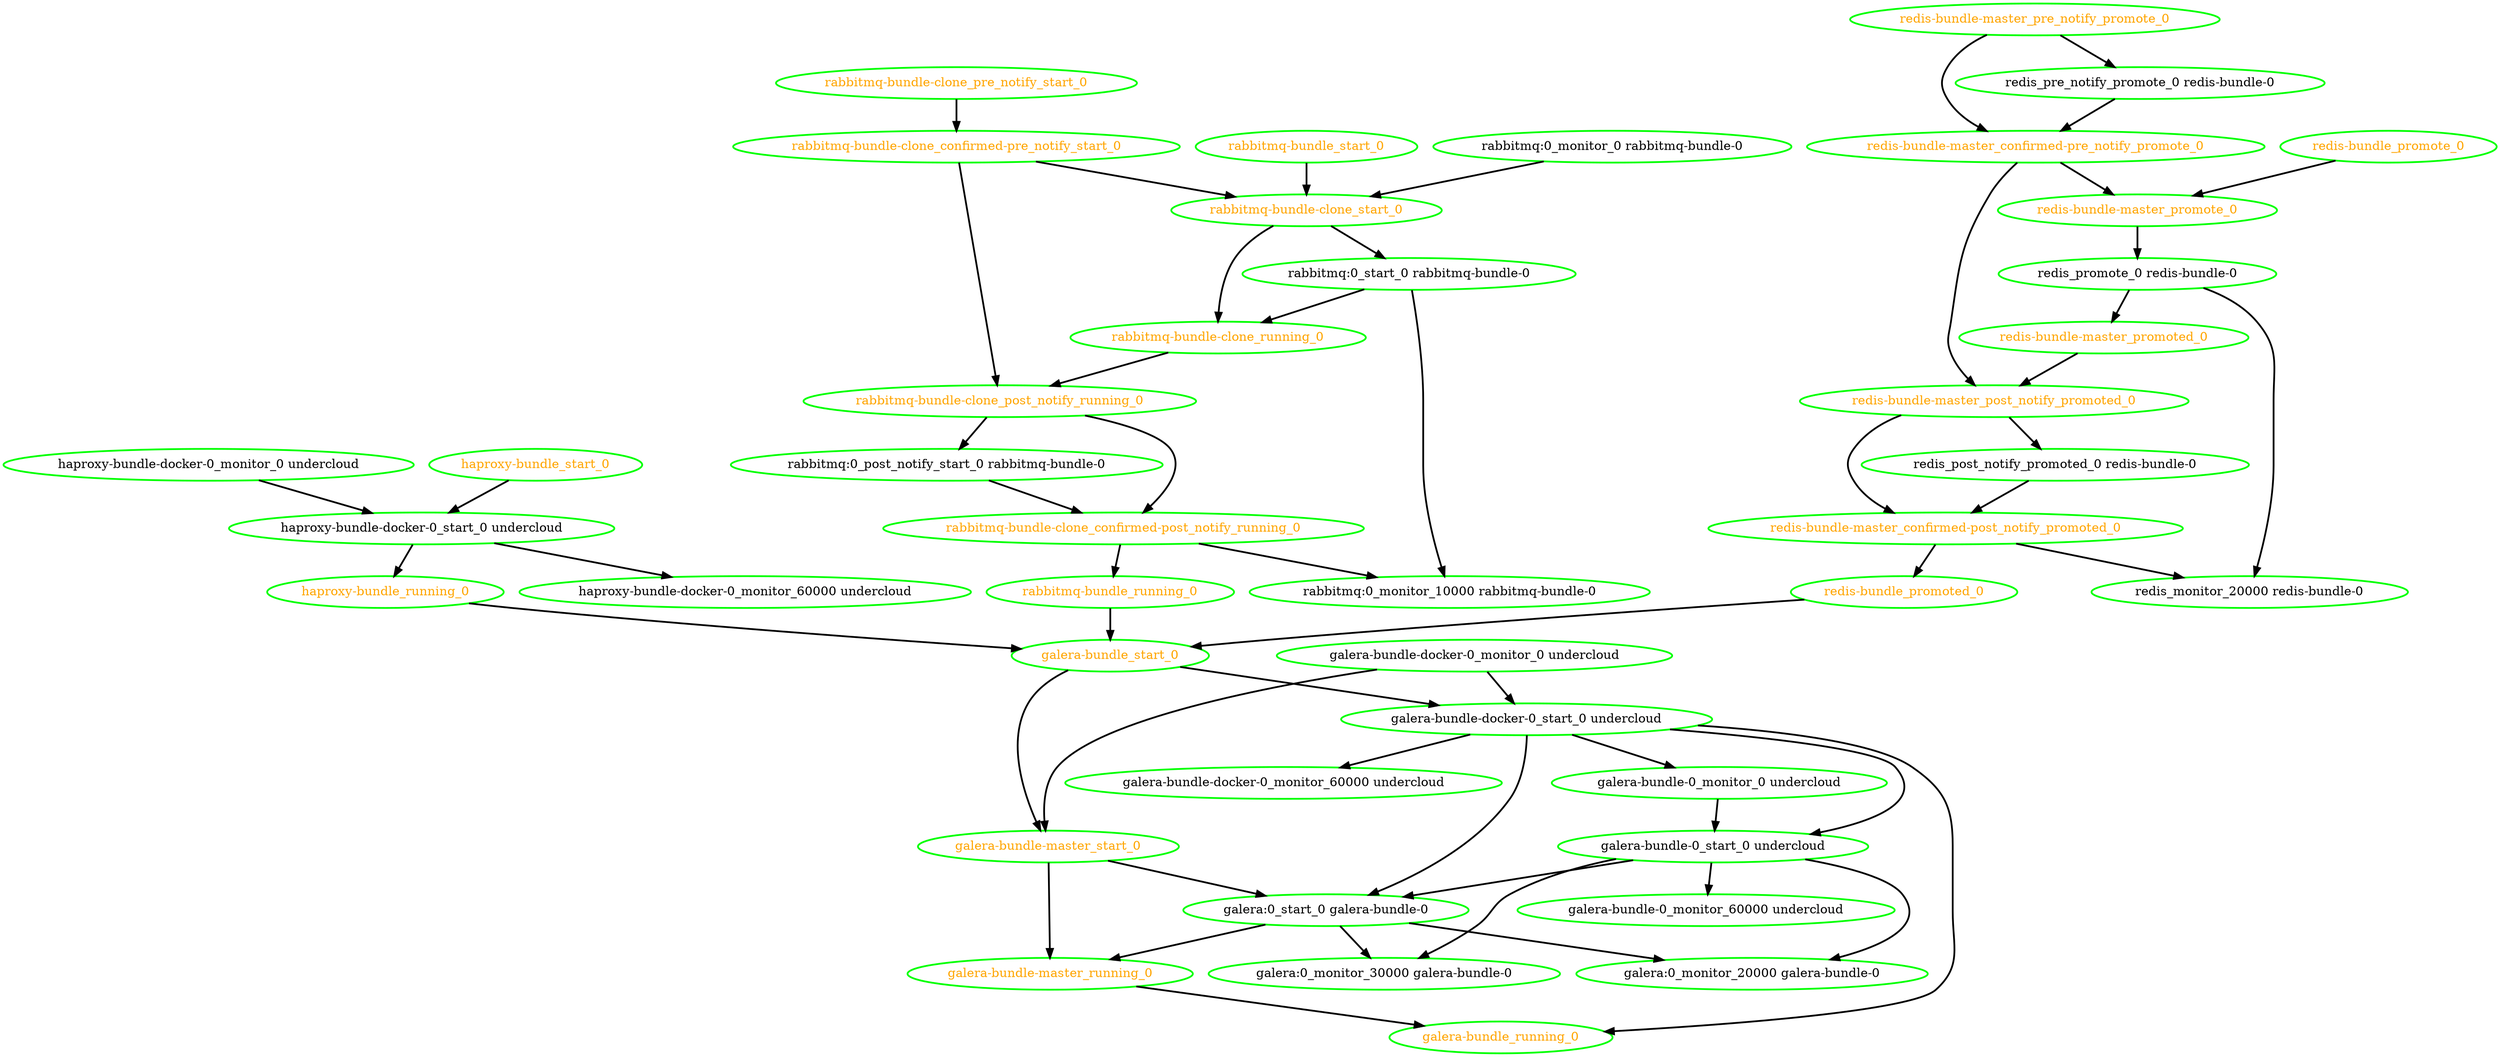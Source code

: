digraph "g" {
"galera-bundle-0_monitor_0 undercloud" -> "galera-bundle-0_start_0 undercloud" [ style = bold]
"galera-bundle-0_monitor_0 undercloud" [ style=bold color="green" fontcolor="black"]
"galera-bundle-0_monitor_60000 undercloud" [ style=bold color="green" fontcolor="black"]
"galera-bundle-0_start_0 undercloud" -> "galera-bundle-0_monitor_60000 undercloud" [ style = bold]
"galera-bundle-0_start_0 undercloud" -> "galera:0_monitor_20000 galera-bundle-0" [ style = bold]
"galera-bundle-0_start_0 undercloud" -> "galera:0_monitor_30000 galera-bundle-0" [ style = bold]
"galera-bundle-0_start_0 undercloud" -> "galera:0_start_0 galera-bundle-0" [ style = bold]
"galera-bundle-0_start_0 undercloud" [ style=bold color="green" fontcolor="black"]
"galera-bundle-docker-0_monitor_0 undercloud" -> "galera-bundle-docker-0_start_0 undercloud" [ style = bold]
"galera-bundle-docker-0_monitor_0 undercloud" -> "galera-bundle-master_start_0" [ style = bold]
"galera-bundle-docker-0_monitor_0 undercloud" [ style=bold color="green" fontcolor="black"]
"galera-bundle-docker-0_monitor_60000 undercloud" [ style=bold color="green" fontcolor="black"]
"galera-bundle-docker-0_start_0 undercloud" -> "galera-bundle-0_monitor_0 undercloud" [ style = bold]
"galera-bundle-docker-0_start_0 undercloud" -> "galera-bundle-0_start_0 undercloud" [ style = bold]
"galera-bundle-docker-0_start_0 undercloud" -> "galera-bundle-docker-0_monitor_60000 undercloud" [ style = bold]
"galera-bundle-docker-0_start_0 undercloud" -> "galera-bundle_running_0" [ style = bold]
"galera-bundle-docker-0_start_0 undercloud" -> "galera:0_start_0 galera-bundle-0" [ style = bold]
"galera-bundle-docker-0_start_0 undercloud" [ style=bold color="green" fontcolor="black"]
"galera-bundle-master_running_0" -> "galera-bundle_running_0" [ style = bold]
"galera-bundle-master_running_0" [ style=bold color="green" fontcolor="orange"]
"galera-bundle-master_start_0" -> "galera-bundle-master_running_0" [ style = bold]
"galera-bundle-master_start_0" -> "galera:0_start_0 galera-bundle-0" [ style = bold]
"galera-bundle-master_start_0" [ style=bold color="green" fontcolor="orange"]
"galera-bundle_running_0" [ style=bold color="green" fontcolor="orange"]
"galera-bundle_start_0" -> "galera-bundle-docker-0_start_0 undercloud" [ style = bold]
"galera-bundle_start_0" -> "galera-bundle-master_start_0" [ style = bold]
"galera-bundle_start_0" [ style=bold color="green" fontcolor="orange"]
"galera:0_monitor_20000 galera-bundle-0" [ style=bold color="green" fontcolor="black"]
"galera:0_monitor_30000 galera-bundle-0" [ style=bold color="green" fontcolor="black"]
"galera:0_start_0 galera-bundle-0" -> "galera-bundle-master_running_0" [ style = bold]
"galera:0_start_0 galera-bundle-0" -> "galera:0_monitor_20000 galera-bundle-0" [ style = bold]
"galera:0_start_0 galera-bundle-0" -> "galera:0_monitor_30000 galera-bundle-0" [ style = bold]
"galera:0_start_0 galera-bundle-0" [ style=bold color="green" fontcolor="black"]
"haproxy-bundle-docker-0_monitor_0 undercloud" -> "haproxy-bundle-docker-0_start_0 undercloud" [ style = bold]
"haproxy-bundle-docker-0_monitor_0 undercloud" [ style=bold color="green" fontcolor="black"]
"haproxy-bundle-docker-0_monitor_60000 undercloud" [ style=bold color="green" fontcolor="black"]
"haproxy-bundle-docker-0_start_0 undercloud" -> "haproxy-bundle-docker-0_monitor_60000 undercloud" [ style = bold]
"haproxy-bundle-docker-0_start_0 undercloud" -> "haproxy-bundle_running_0" [ style = bold]
"haproxy-bundle-docker-0_start_0 undercloud" [ style=bold color="green" fontcolor="black"]
"haproxy-bundle_running_0" -> "galera-bundle_start_0" [ style = bold]
"haproxy-bundle_running_0" [ style=bold color="green" fontcolor="orange"]
"haproxy-bundle_start_0" -> "haproxy-bundle-docker-0_start_0 undercloud" [ style = bold]
"haproxy-bundle_start_0" [ style=bold color="green" fontcolor="orange"]
"rabbitmq-bundle-clone_confirmed-post_notify_running_0" -> "rabbitmq-bundle_running_0" [ style = bold]
"rabbitmq-bundle-clone_confirmed-post_notify_running_0" -> "rabbitmq:0_monitor_10000 rabbitmq-bundle-0" [ style = bold]
"rabbitmq-bundle-clone_confirmed-post_notify_running_0" [ style=bold color="green" fontcolor="orange"]
"rabbitmq-bundle-clone_confirmed-pre_notify_start_0" -> "rabbitmq-bundle-clone_post_notify_running_0" [ style = bold]
"rabbitmq-bundle-clone_confirmed-pre_notify_start_0" -> "rabbitmq-bundle-clone_start_0" [ style = bold]
"rabbitmq-bundle-clone_confirmed-pre_notify_start_0" [ style=bold color="green" fontcolor="orange"]
"rabbitmq-bundle-clone_post_notify_running_0" -> "rabbitmq-bundle-clone_confirmed-post_notify_running_0" [ style = bold]
"rabbitmq-bundle-clone_post_notify_running_0" -> "rabbitmq:0_post_notify_start_0 rabbitmq-bundle-0" [ style = bold]
"rabbitmq-bundle-clone_post_notify_running_0" [ style=bold color="green" fontcolor="orange"]
"rabbitmq-bundle-clone_pre_notify_start_0" -> "rabbitmq-bundle-clone_confirmed-pre_notify_start_0" [ style = bold]
"rabbitmq-bundle-clone_pre_notify_start_0" [ style=bold color="green" fontcolor="orange"]
"rabbitmq-bundle-clone_running_0" -> "rabbitmq-bundle-clone_post_notify_running_0" [ style = bold]
"rabbitmq-bundle-clone_running_0" [ style=bold color="green" fontcolor="orange"]
"rabbitmq-bundle-clone_start_0" -> "rabbitmq-bundle-clone_running_0" [ style = bold]
"rabbitmq-bundle-clone_start_0" -> "rabbitmq:0_start_0 rabbitmq-bundle-0" [ style = bold]
"rabbitmq-bundle-clone_start_0" [ style=bold color="green" fontcolor="orange"]
"rabbitmq-bundle_running_0" -> "galera-bundle_start_0" [ style = bold]
"rabbitmq-bundle_running_0" [ style=bold color="green" fontcolor="orange"]
"rabbitmq-bundle_start_0" -> "rabbitmq-bundle-clone_start_0" [ style = bold]
"rabbitmq-bundle_start_0" [ style=bold color="green" fontcolor="orange"]
"rabbitmq:0_monitor_0 rabbitmq-bundle-0" -> "rabbitmq-bundle-clone_start_0" [ style = bold]
"rabbitmq:0_monitor_0 rabbitmq-bundle-0" [ style=bold color="green" fontcolor="black"]
"rabbitmq:0_monitor_10000 rabbitmq-bundle-0" [ style=bold color="green" fontcolor="black"]
"rabbitmq:0_post_notify_start_0 rabbitmq-bundle-0" -> "rabbitmq-bundle-clone_confirmed-post_notify_running_0" [ style = bold]
"rabbitmq:0_post_notify_start_0 rabbitmq-bundle-0" [ style=bold color="green" fontcolor="black"]
"rabbitmq:0_start_0 rabbitmq-bundle-0" -> "rabbitmq-bundle-clone_running_0" [ style = bold]
"rabbitmq:0_start_0 rabbitmq-bundle-0" -> "rabbitmq:0_monitor_10000 rabbitmq-bundle-0" [ style = bold]
"rabbitmq:0_start_0 rabbitmq-bundle-0" [ style=bold color="green" fontcolor="black"]
"redis-bundle-master_confirmed-post_notify_promoted_0" -> "redis-bundle_promoted_0" [ style = bold]
"redis-bundle-master_confirmed-post_notify_promoted_0" -> "redis_monitor_20000 redis-bundle-0" [ style = bold]
"redis-bundle-master_confirmed-post_notify_promoted_0" [ style=bold color="green" fontcolor="orange"]
"redis-bundle-master_confirmed-pre_notify_promote_0" -> "redis-bundle-master_post_notify_promoted_0" [ style = bold]
"redis-bundle-master_confirmed-pre_notify_promote_0" -> "redis-bundle-master_promote_0" [ style = bold]
"redis-bundle-master_confirmed-pre_notify_promote_0" [ style=bold color="green" fontcolor="orange"]
"redis-bundle-master_post_notify_promoted_0" -> "redis-bundle-master_confirmed-post_notify_promoted_0" [ style = bold]
"redis-bundle-master_post_notify_promoted_0" -> "redis_post_notify_promoted_0 redis-bundle-0" [ style = bold]
"redis-bundle-master_post_notify_promoted_0" [ style=bold color="green" fontcolor="orange"]
"redis-bundle-master_pre_notify_promote_0" -> "redis-bundle-master_confirmed-pre_notify_promote_0" [ style = bold]
"redis-bundle-master_pre_notify_promote_0" -> "redis_pre_notify_promote_0 redis-bundle-0" [ style = bold]
"redis-bundle-master_pre_notify_promote_0" [ style=bold color="green" fontcolor="orange"]
"redis-bundle-master_promote_0" -> "redis_promote_0 redis-bundle-0" [ style = bold]
"redis-bundle-master_promote_0" [ style=bold color="green" fontcolor="orange"]
"redis-bundle-master_promoted_0" -> "redis-bundle-master_post_notify_promoted_0" [ style = bold]
"redis-bundle-master_promoted_0" [ style=bold color="green" fontcolor="orange"]
"redis-bundle_promote_0" -> "redis-bundle-master_promote_0" [ style = bold]
"redis-bundle_promote_0" [ style=bold color="green" fontcolor="orange"]
"redis-bundle_promoted_0" -> "galera-bundle_start_0" [ style = bold]
"redis-bundle_promoted_0" [ style=bold color="green" fontcolor="orange"]
"redis_monitor_20000 redis-bundle-0" [ style=bold color="green" fontcolor="black"]
"redis_post_notify_promoted_0 redis-bundle-0" -> "redis-bundle-master_confirmed-post_notify_promoted_0" [ style = bold]
"redis_post_notify_promoted_0 redis-bundle-0" [ style=bold color="green" fontcolor="black"]
"redis_pre_notify_promote_0 redis-bundle-0" -> "redis-bundle-master_confirmed-pre_notify_promote_0" [ style = bold]
"redis_pre_notify_promote_0 redis-bundle-0" [ style=bold color="green" fontcolor="black"]
"redis_promote_0 redis-bundle-0" -> "redis-bundle-master_promoted_0" [ style = bold]
"redis_promote_0 redis-bundle-0" -> "redis_monitor_20000 redis-bundle-0" [ style = bold]
"redis_promote_0 redis-bundle-0" [ style=bold color="green" fontcolor="black"]
}
